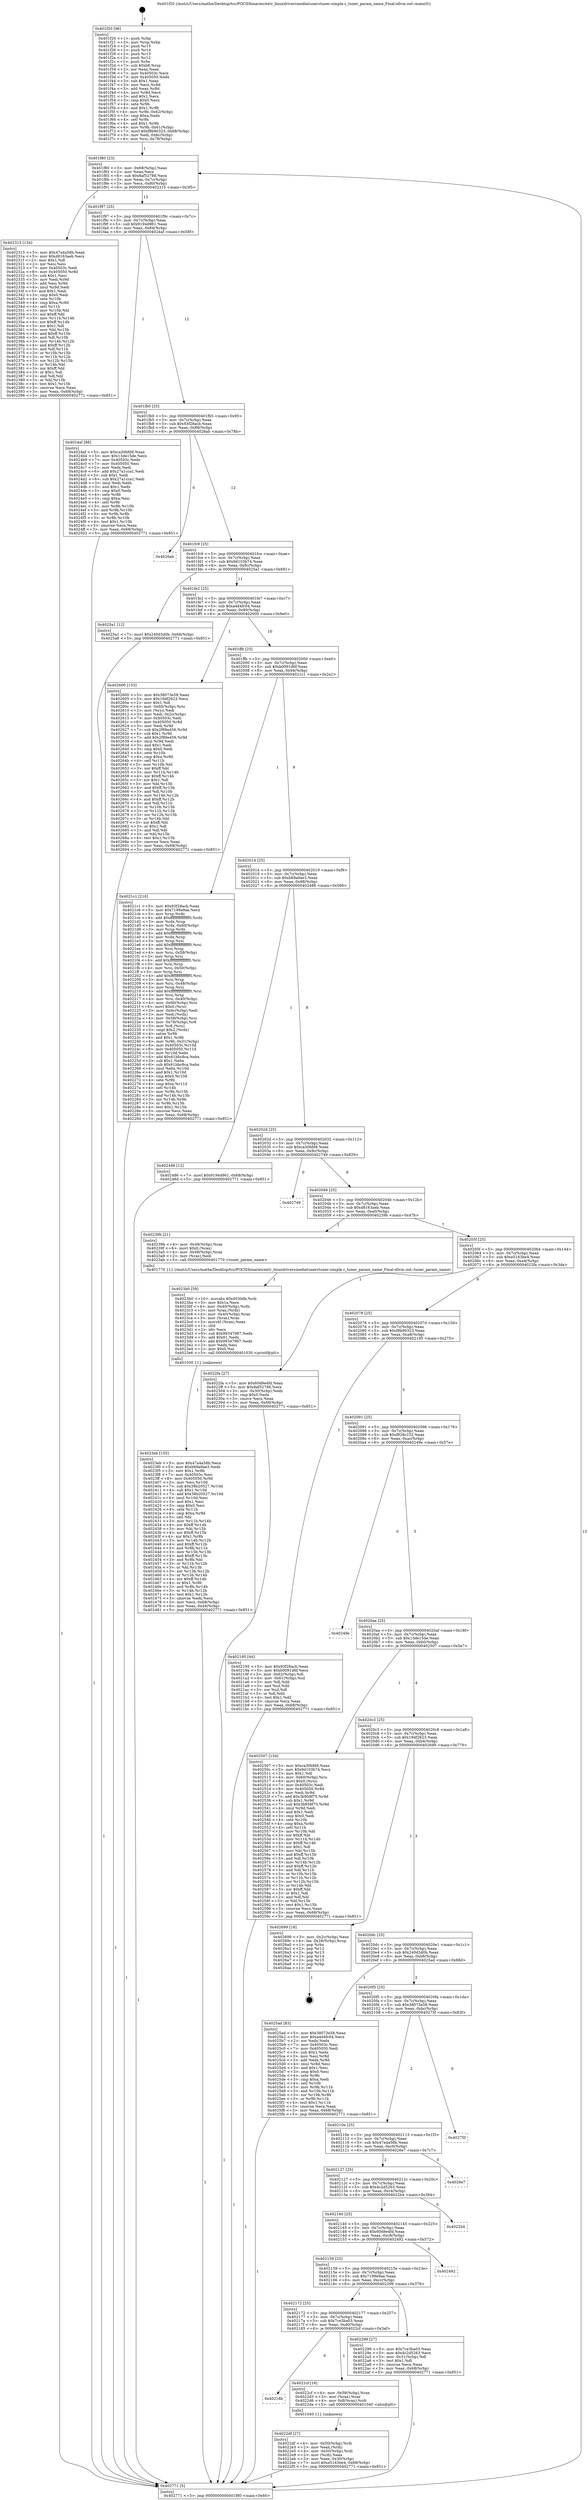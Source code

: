digraph "0x401f20" {
  label = "0x401f20 (/mnt/c/Users/mathe/Desktop/tcc/POCII/binaries/extr_linuxdriversmediatunerstuner-simple.c_tuner_param_name_Final-ollvm.out::main(0))"
  labelloc = "t"
  node[shape=record]

  Entry [label="",width=0.3,height=0.3,shape=circle,fillcolor=black,style=filled]
  "0x401f80" [label="{
     0x401f80 [23]\l
     | [instrs]\l
     &nbsp;&nbsp;0x401f80 \<+3\>: mov -0x68(%rbp),%eax\l
     &nbsp;&nbsp;0x401f83 \<+2\>: mov %eax,%ecx\l
     &nbsp;&nbsp;0x401f85 \<+6\>: sub $0x8af52788,%ecx\l
     &nbsp;&nbsp;0x401f8b \<+3\>: mov %eax,-0x7c(%rbp)\l
     &nbsp;&nbsp;0x401f8e \<+3\>: mov %ecx,-0x80(%rbp)\l
     &nbsp;&nbsp;0x401f91 \<+6\>: je 0000000000402315 \<main+0x3f5\>\l
  }"]
  "0x402315" [label="{
     0x402315 [134]\l
     | [instrs]\l
     &nbsp;&nbsp;0x402315 \<+5\>: mov $0x47a4a58b,%eax\l
     &nbsp;&nbsp;0x40231a \<+5\>: mov $0xd8163aeb,%ecx\l
     &nbsp;&nbsp;0x40231f \<+2\>: mov $0x1,%dl\l
     &nbsp;&nbsp;0x402321 \<+2\>: xor %esi,%esi\l
     &nbsp;&nbsp;0x402323 \<+7\>: mov 0x40503c,%edi\l
     &nbsp;&nbsp;0x40232a \<+8\>: mov 0x405050,%r8d\l
     &nbsp;&nbsp;0x402332 \<+3\>: sub $0x1,%esi\l
     &nbsp;&nbsp;0x402335 \<+3\>: mov %edi,%r9d\l
     &nbsp;&nbsp;0x402338 \<+3\>: add %esi,%r9d\l
     &nbsp;&nbsp;0x40233b \<+4\>: imul %r9d,%edi\l
     &nbsp;&nbsp;0x40233f \<+3\>: and $0x1,%edi\l
     &nbsp;&nbsp;0x402342 \<+3\>: cmp $0x0,%edi\l
     &nbsp;&nbsp;0x402345 \<+4\>: sete %r10b\l
     &nbsp;&nbsp;0x402349 \<+4\>: cmp $0xa,%r8d\l
     &nbsp;&nbsp;0x40234d \<+4\>: setl %r11b\l
     &nbsp;&nbsp;0x402351 \<+3\>: mov %r10b,%bl\l
     &nbsp;&nbsp;0x402354 \<+3\>: xor $0xff,%bl\l
     &nbsp;&nbsp;0x402357 \<+3\>: mov %r11b,%r14b\l
     &nbsp;&nbsp;0x40235a \<+4\>: xor $0xff,%r14b\l
     &nbsp;&nbsp;0x40235e \<+3\>: xor $0x1,%dl\l
     &nbsp;&nbsp;0x402361 \<+3\>: mov %bl,%r15b\l
     &nbsp;&nbsp;0x402364 \<+4\>: and $0xff,%r15b\l
     &nbsp;&nbsp;0x402368 \<+3\>: and %dl,%r10b\l
     &nbsp;&nbsp;0x40236b \<+3\>: mov %r14b,%r12b\l
     &nbsp;&nbsp;0x40236e \<+4\>: and $0xff,%r12b\l
     &nbsp;&nbsp;0x402372 \<+3\>: and %dl,%r11b\l
     &nbsp;&nbsp;0x402375 \<+3\>: or %r10b,%r15b\l
     &nbsp;&nbsp;0x402378 \<+3\>: or %r11b,%r12b\l
     &nbsp;&nbsp;0x40237b \<+3\>: xor %r12b,%r15b\l
     &nbsp;&nbsp;0x40237e \<+3\>: or %r14b,%bl\l
     &nbsp;&nbsp;0x402381 \<+3\>: xor $0xff,%bl\l
     &nbsp;&nbsp;0x402384 \<+3\>: or $0x1,%dl\l
     &nbsp;&nbsp;0x402387 \<+2\>: and %dl,%bl\l
     &nbsp;&nbsp;0x402389 \<+3\>: or %bl,%r15b\l
     &nbsp;&nbsp;0x40238c \<+4\>: test $0x1,%r15b\l
     &nbsp;&nbsp;0x402390 \<+3\>: cmovne %ecx,%eax\l
     &nbsp;&nbsp;0x402393 \<+3\>: mov %eax,-0x68(%rbp)\l
     &nbsp;&nbsp;0x402396 \<+5\>: jmp 0000000000402771 \<main+0x851\>\l
  }"]
  "0x401f97" [label="{
     0x401f97 [25]\l
     | [instrs]\l
     &nbsp;&nbsp;0x401f97 \<+5\>: jmp 0000000000401f9c \<main+0x7c\>\l
     &nbsp;&nbsp;0x401f9c \<+3\>: mov -0x7c(%rbp),%eax\l
     &nbsp;&nbsp;0x401f9f \<+5\>: sub $0x9194d961,%eax\l
     &nbsp;&nbsp;0x401fa4 \<+6\>: mov %eax,-0x84(%rbp)\l
     &nbsp;&nbsp;0x401faa \<+6\>: je 00000000004024af \<main+0x58f\>\l
  }"]
  Exit [label="",width=0.3,height=0.3,shape=circle,fillcolor=black,style=filled,peripheries=2]
  "0x4024af" [label="{
     0x4024af [88]\l
     | [instrs]\l
     &nbsp;&nbsp;0x4024af \<+5\>: mov $0xca30bfd9,%eax\l
     &nbsp;&nbsp;0x4024b4 \<+5\>: mov $0x13de15de,%ecx\l
     &nbsp;&nbsp;0x4024b9 \<+7\>: mov 0x40503c,%edx\l
     &nbsp;&nbsp;0x4024c0 \<+7\>: mov 0x405050,%esi\l
     &nbsp;&nbsp;0x4024c7 \<+2\>: mov %edx,%edi\l
     &nbsp;&nbsp;0x4024c9 \<+6\>: add $0x27a1cca1,%edi\l
     &nbsp;&nbsp;0x4024cf \<+3\>: sub $0x1,%edi\l
     &nbsp;&nbsp;0x4024d2 \<+6\>: sub $0x27a1cca1,%edi\l
     &nbsp;&nbsp;0x4024d8 \<+3\>: imul %edi,%edx\l
     &nbsp;&nbsp;0x4024db \<+3\>: and $0x1,%edx\l
     &nbsp;&nbsp;0x4024de \<+3\>: cmp $0x0,%edx\l
     &nbsp;&nbsp;0x4024e1 \<+4\>: sete %r8b\l
     &nbsp;&nbsp;0x4024e5 \<+3\>: cmp $0xa,%esi\l
     &nbsp;&nbsp;0x4024e8 \<+4\>: setl %r9b\l
     &nbsp;&nbsp;0x4024ec \<+3\>: mov %r8b,%r10b\l
     &nbsp;&nbsp;0x4024ef \<+3\>: and %r9b,%r10b\l
     &nbsp;&nbsp;0x4024f2 \<+3\>: xor %r9b,%r8b\l
     &nbsp;&nbsp;0x4024f5 \<+3\>: or %r8b,%r10b\l
     &nbsp;&nbsp;0x4024f8 \<+4\>: test $0x1,%r10b\l
     &nbsp;&nbsp;0x4024fc \<+3\>: cmovne %ecx,%eax\l
     &nbsp;&nbsp;0x4024ff \<+3\>: mov %eax,-0x68(%rbp)\l
     &nbsp;&nbsp;0x402502 \<+5\>: jmp 0000000000402771 \<main+0x851\>\l
  }"]
  "0x401fb0" [label="{
     0x401fb0 [25]\l
     | [instrs]\l
     &nbsp;&nbsp;0x401fb0 \<+5\>: jmp 0000000000401fb5 \<main+0x95\>\l
     &nbsp;&nbsp;0x401fb5 \<+3\>: mov -0x7c(%rbp),%eax\l
     &nbsp;&nbsp;0x401fb8 \<+5\>: sub $0x93f28acb,%eax\l
     &nbsp;&nbsp;0x401fbd \<+6\>: mov %eax,-0x88(%rbp)\l
     &nbsp;&nbsp;0x401fc3 \<+6\>: je 00000000004026ab \<main+0x78b\>\l
  }"]
  "0x4023eb" [label="{
     0x4023eb [155]\l
     | [instrs]\l
     &nbsp;&nbsp;0x4023eb \<+5\>: mov $0x47a4a58b,%ecx\l
     &nbsp;&nbsp;0x4023f0 \<+5\>: mov $0xb69a9ae3,%edx\l
     &nbsp;&nbsp;0x4023f5 \<+3\>: mov $0x1,%r8b\l
     &nbsp;&nbsp;0x4023f8 \<+7\>: mov 0x40503c,%esi\l
     &nbsp;&nbsp;0x4023ff \<+8\>: mov 0x405050,%r9d\l
     &nbsp;&nbsp;0x402407 \<+3\>: mov %esi,%r10d\l
     &nbsp;&nbsp;0x40240a \<+7\>: sub $0x38b20527,%r10d\l
     &nbsp;&nbsp;0x402411 \<+4\>: sub $0x1,%r10d\l
     &nbsp;&nbsp;0x402415 \<+7\>: add $0x38b20527,%r10d\l
     &nbsp;&nbsp;0x40241c \<+4\>: imul %r10d,%esi\l
     &nbsp;&nbsp;0x402420 \<+3\>: and $0x1,%esi\l
     &nbsp;&nbsp;0x402423 \<+3\>: cmp $0x0,%esi\l
     &nbsp;&nbsp;0x402426 \<+4\>: sete %r11b\l
     &nbsp;&nbsp;0x40242a \<+4\>: cmp $0xa,%r9d\l
     &nbsp;&nbsp;0x40242e \<+3\>: setl %bl\l
     &nbsp;&nbsp;0x402431 \<+3\>: mov %r11b,%r14b\l
     &nbsp;&nbsp;0x402434 \<+4\>: xor $0xff,%r14b\l
     &nbsp;&nbsp;0x402438 \<+3\>: mov %bl,%r15b\l
     &nbsp;&nbsp;0x40243b \<+4\>: xor $0xff,%r15b\l
     &nbsp;&nbsp;0x40243f \<+4\>: xor $0x1,%r8b\l
     &nbsp;&nbsp;0x402443 \<+3\>: mov %r14b,%r12b\l
     &nbsp;&nbsp;0x402446 \<+4\>: and $0xff,%r12b\l
     &nbsp;&nbsp;0x40244a \<+3\>: and %r8b,%r11b\l
     &nbsp;&nbsp;0x40244d \<+3\>: mov %r15b,%r13b\l
     &nbsp;&nbsp;0x402450 \<+4\>: and $0xff,%r13b\l
     &nbsp;&nbsp;0x402454 \<+3\>: and %r8b,%bl\l
     &nbsp;&nbsp;0x402457 \<+3\>: or %r11b,%r12b\l
     &nbsp;&nbsp;0x40245a \<+3\>: or %bl,%r13b\l
     &nbsp;&nbsp;0x40245d \<+3\>: xor %r13b,%r12b\l
     &nbsp;&nbsp;0x402460 \<+3\>: or %r15b,%r14b\l
     &nbsp;&nbsp;0x402463 \<+4\>: xor $0xff,%r14b\l
     &nbsp;&nbsp;0x402467 \<+4\>: or $0x1,%r8b\l
     &nbsp;&nbsp;0x40246b \<+3\>: and %r8b,%r14b\l
     &nbsp;&nbsp;0x40246e \<+3\>: or %r14b,%r12b\l
     &nbsp;&nbsp;0x402471 \<+4\>: test $0x1,%r12b\l
     &nbsp;&nbsp;0x402475 \<+3\>: cmovne %edx,%ecx\l
     &nbsp;&nbsp;0x402478 \<+3\>: mov %ecx,-0x68(%rbp)\l
     &nbsp;&nbsp;0x40247b \<+6\>: mov %eax,-0xd4(%rbp)\l
     &nbsp;&nbsp;0x402481 \<+5\>: jmp 0000000000402771 \<main+0x851\>\l
  }"]
  "0x4026ab" [label="{
     0x4026ab\l
  }", style=dashed]
  "0x401fc9" [label="{
     0x401fc9 [25]\l
     | [instrs]\l
     &nbsp;&nbsp;0x401fc9 \<+5\>: jmp 0000000000401fce \<main+0xae\>\l
     &nbsp;&nbsp;0x401fce \<+3\>: mov -0x7c(%rbp),%eax\l
     &nbsp;&nbsp;0x401fd1 \<+5\>: sub $0x9d103b74,%eax\l
     &nbsp;&nbsp;0x401fd6 \<+6\>: mov %eax,-0x8c(%rbp)\l
     &nbsp;&nbsp;0x401fdc \<+6\>: je 00000000004025a1 \<main+0x681\>\l
  }"]
  "0x4023b0" [label="{
     0x4023b0 [59]\l
     | [instrs]\l
     &nbsp;&nbsp;0x4023b0 \<+10\>: movabs $0x4030db,%rdi\l
     &nbsp;&nbsp;0x4023ba \<+5\>: mov $0x1a,%ecx\l
     &nbsp;&nbsp;0x4023bf \<+4\>: mov -0x40(%rbp),%rdx\l
     &nbsp;&nbsp;0x4023c3 \<+3\>: mov %rax,(%rdx)\l
     &nbsp;&nbsp;0x4023c6 \<+4\>: mov -0x40(%rbp),%rax\l
     &nbsp;&nbsp;0x4023ca \<+3\>: mov (%rax),%rax\l
     &nbsp;&nbsp;0x4023cd \<+3\>: movsbl (%rax),%eax\l
     &nbsp;&nbsp;0x4023d0 \<+1\>: cltd\l
     &nbsp;&nbsp;0x4023d1 \<+2\>: idiv %ecx\l
     &nbsp;&nbsp;0x4023d3 \<+6\>: sub $0x99347987,%edx\l
     &nbsp;&nbsp;0x4023d9 \<+3\>: add $0x61,%edx\l
     &nbsp;&nbsp;0x4023dc \<+6\>: add $0x99347987,%edx\l
     &nbsp;&nbsp;0x4023e2 \<+2\>: mov %edx,%esi\l
     &nbsp;&nbsp;0x4023e4 \<+2\>: mov $0x0,%al\l
     &nbsp;&nbsp;0x4023e6 \<+5\>: call 0000000000401030 \<printf@plt\>\l
     | [calls]\l
     &nbsp;&nbsp;0x401030 \{1\} (unknown)\l
  }"]
  "0x4025a1" [label="{
     0x4025a1 [12]\l
     | [instrs]\l
     &nbsp;&nbsp;0x4025a1 \<+7\>: movl $0x240d3d0b,-0x68(%rbp)\l
     &nbsp;&nbsp;0x4025a8 \<+5\>: jmp 0000000000402771 \<main+0x851\>\l
  }"]
  "0x401fe2" [label="{
     0x401fe2 [25]\l
     | [instrs]\l
     &nbsp;&nbsp;0x401fe2 \<+5\>: jmp 0000000000401fe7 \<main+0xc7\>\l
     &nbsp;&nbsp;0x401fe7 \<+3\>: mov -0x7c(%rbp),%eax\l
     &nbsp;&nbsp;0x401fea \<+5\>: sub $0xa4d4fc04,%eax\l
     &nbsp;&nbsp;0x401fef \<+6\>: mov %eax,-0x90(%rbp)\l
     &nbsp;&nbsp;0x401ff5 \<+6\>: je 0000000000402600 \<main+0x6e0\>\l
  }"]
  "0x4022df" [label="{
     0x4022df [27]\l
     | [instrs]\l
     &nbsp;&nbsp;0x4022df \<+4\>: mov -0x50(%rbp),%rdi\l
     &nbsp;&nbsp;0x4022e3 \<+2\>: mov %eax,(%rdi)\l
     &nbsp;&nbsp;0x4022e5 \<+4\>: mov -0x50(%rbp),%rdi\l
     &nbsp;&nbsp;0x4022e9 \<+2\>: mov (%rdi),%eax\l
     &nbsp;&nbsp;0x4022eb \<+3\>: mov %eax,-0x30(%rbp)\l
     &nbsp;&nbsp;0x4022ee \<+7\>: movl $0xe5163be4,-0x68(%rbp)\l
     &nbsp;&nbsp;0x4022f5 \<+5\>: jmp 0000000000402771 \<main+0x851\>\l
  }"]
  "0x402600" [label="{
     0x402600 [153]\l
     | [instrs]\l
     &nbsp;&nbsp;0x402600 \<+5\>: mov $0x38073e58,%eax\l
     &nbsp;&nbsp;0x402605 \<+5\>: mov $0x19df2623,%ecx\l
     &nbsp;&nbsp;0x40260a \<+2\>: mov $0x1,%dl\l
     &nbsp;&nbsp;0x40260c \<+4\>: mov -0x60(%rbp),%rsi\l
     &nbsp;&nbsp;0x402610 \<+2\>: mov (%rsi),%edi\l
     &nbsp;&nbsp;0x402612 \<+3\>: mov %edi,-0x2c(%rbp)\l
     &nbsp;&nbsp;0x402615 \<+7\>: mov 0x40503c,%edi\l
     &nbsp;&nbsp;0x40261c \<+8\>: mov 0x405050,%r8d\l
     &nbsp;&nbsp;0x402624 \<+3\>: mov %edi,%r9d\l
     &nbsp;&nbsp;0x402627 \<+7\>: sub $0x2f89e456,%r9d\l
     &nbsp;&nbsp;0x40262e \<+4\>: sub $0x1,%r9d\l
     &nbsp;&nbsp;0x402632 \<+7\>: add $0x2f89e456,%r9d\l
     &nbsp;&nbsp;0x402639 \<+4\>: imul %r9d,%edi\l
     &nbsp;&nbsp;0x40263d \<+3\>: and $0x1,%edi\l
     &nbsp;&nbsp;0x402640 \<+3\>: cmp $0x0,%edi\l
     &nbsp;&nbsp;0x402643 \<+4\>: sete %r10b\l
     &nbsp;&nbsp;0x402647 \<+4\>: cmp $0xa,%r8d\l
     &nbsp;&nbsp;0x40264b \<+4\>: setl %r11b\l
     &nbsp;&nbsp;0x40264f \<+3\>: mov %r10b,%bl\l
     &nbsp;&nbsp;0x402652 \<+3\>: xor $0xff,%bl\l
     &nbsp;&nbsp;0x402655 \<+3\>: mov %r11b,%r14b\l
     &nbsp;&nbsp;0x402658 \<+4\>: xor $0xff,%r14b\l
     &nbsp;&nbsp;0x40265c \<+3\>: xor $0x1,%dl\l
     &nbsp;&nbsp;0x40265f \<+3\>: mov %bl,%r15b\l
     &nbsp;&nbsp;0x402662 \<+4\>: and $0xff,%r15b\l
     &nbsp;&nbsp;0x402666 \<+3\>: and %dl,%r10b\l
     &nbsp;&nbsp;0x402669 \<+3\>: mov %r14b,%r12b\l
     &nbsp;&nbsp;0x40266c \<+4\>: and $0xff,%r12b\l
     &nbsp;&nbsp;0x402670 \<+3\>: and %dl,%r11b\l
     &nbsp;&nbsp;0x402673 \<+3\>: or %r10b,%r15b\l
     &nbsp;&nbsp;0x402676 \<+3\>: or %r11b,%r12b\l
     &nbsp;&nbsp;0x402679 \<+3\>: xor %r12b,%r15b\l
     &nbsp;&nbsp;0x40267c \<+3\>: or %r14b,%bl\l
     &nbsp;&nbsp;0x40267f \<+3\>: xor $0xff,%bl\l
     &nbsp;&nbsp;0x402682 \<+3\>: or $0x1,%dl\l
     &nbsp;&nbsp;0x402685 \<+2\>: and %dl,%bl\l
     &nbsp;&nbsp;0x402687 \<+3\>: or %bl,%r15b\l
     &nbsp;&nbsp;0x40268a \<+4\>: test $0x1,%r15b\l
     &nbsp;&nbsp;0x40268e \<+3\>: cmovne %ecx,%eax\l
     &nbsp;&nbsp;0x402691 \<+3\>: mov %eax,-0x68(%rbp)\l
     &nbsp;&nbsp;0x402694 \<+5\>: jmp 0000000000402771 \<main+0x851\>\l
  }"]
  "0x401ffb" [label="{
     0x401ffb [25]\l
     | [instrs]\l
     &nbsp;&nbsp;0x401ffb \<+5\>: jmp 0000000000402000 \<main+0xe0\>\l
     &nbsp;&nbsp;0x402000 \<+3\>: mov -0x7c(%rbp),%eax\l
     &nbsp;&nbsp;0x402003 \<+5\>: sub $0xb0091d6f,%eax\l
     &nbsp;&nbsp;0x402008 \<+6\>: mov %eax,-0x94(%rbp)\l
     &nbsp;&nbsp;0x40200e \<+6\>: je 00000000004021c1 \<main+0x2a1\>\l
  }"]
  "0x40218b" [label="{
     0x40218b\l
  }", style=dashed]
  "0x4021c1" [label="{
     0x4021c1 [216]\l
     | [instrs]\l
     &nbsp;&nbsp;0x4021c1 \<+5\>: mov $0x93f28acb,%eax\l
     &nbsp;&nbsp;0x4021c6 \<+5\>: mov $0x7199e9ae,%ecx\l
     &nbsp;&nbsp;0x4021cb \<+3\>: mov %rsp,%rdx\l
     &nbsp;&nbsp;0x4021ce \<+4\>: add $0xfffffffffffffff0,%rdx\l
     &nbsp;&nbsp;0x4021d2 \<+3\>: mov %rdx,%rsp\l
     &nbsp;&nbsp;0x4021d5 \<+4\>: mov %rdx,-0x60(%rbp)\l
     &nbsp;&nbsp;0x4021d9 \<+3\>: mov %rsp,%rdx\l
     &nbsp;&nbsp;0x4021dc \<+4\>: add $0xfffffffffffffff0,%rdx\l
     &nbsp;&nbsp;0x4021e0 \<+3\>: mov %rdx,%rsp\l
     &nbsp;&nbsp;0x4021e3 \<+3\>: mov %rsp,%rsi\l
     &nbsp;&nbsp;0x4021e6 \<+4\>: add $0xfffffffffffffff0,%rsi\l
     &nbsp;&nbsp;0x4021ea \<+3\>: mov %rsi,%rsp\l
     &nbsp;&nbsp;0x4021ed \<+4\>: mov %rsi,-0x58(%rbp)\l
     &nbsp;&nbsp;0x4021f1 \<+3\>: mov %rsp,%rsi\l
     &nbsp;&nbsp;0x4021f4 \<+4\>: add $0xfffffffffffffff0,%rsi\l
     &nbsp;&nbsp;0x4021f8 \<+3\>: mov %rsi,%rsp\l
     &nbsp;&nbsp;0x4021fb \<+4\>: mov %rsi,-0x50(%rbp)\l
     &nbsp;&nbsp;0x4021ff \<+3\>: mov %rsp,%rsi\l
     &nbsp;&nbsp;0x402202 \<+4\>: add $0xfffffffffffffff0,%rsi\l
     &nbsp;&nbsp;0x402206 \<+3\>: mov %rsi,%rsp\l
     &nbsp;&nbsp;0x402209 \<+4\>: mov %rsi,-0x48(%rbp)\l
     &nbsp;&nbsp;0x40220d \<+3\>: mov %rsp,%rsi\l
     &nbsp;&nbsp;0x402210 \<+4\>: add $0xfffffffffffffff0,%rsi\l
     &nbsp;&nbsp;0x402214 \<+3\>: mov %rsi,%rsp\l
     &nbsp;&nbsp;0x402217 \<+4\>: mov %rsi,-0x40(%rbp)\l
     &nbsp;&nbsp;0x40221b \<+4\>: mov -0x60(%rbp),%rsi\l
     &nbsp;&nbsp;0x40221f \<+6\>: movl $0x0,(%rsi)\l
     &nbsp;&nbsp;0x402225 \<+3\>: mov -0x6c(%rbp),%edi\l
     &nbsp;&nbsp;0x402228 \<+2\>: mov %edi,(%rdx)\l
     &nbsp;&nbsp;0x40222a \<+4\>: mov -0x58(%rbp),%rsi\l
     &nbsp;&nbsp;0x40222e \<+4\>: mov -0x78(%rbp),%r8\l
     &nbsp;&nbsp;0x402232 \<+3\>: mov %r8,(%rsi)\l
     &nbsp;&nbsp;0x402235 \<+3\>: cmpl $0x2,(%rdx)\l
     &nbsp;&nbsp;0x402238 \<+4\>: setne %r9b\l
     &nbsp;&nbsp;0x40223c \<+4\>: and $0x1,%r9b\l
     &nbsp;&nbsp;0x402240 \<+4\>: mov %r9b,-0x31(%rbp)\l
     &nbsp;&nbsp;0x402244 \<+8\>: mov 0x40503c,%r10d\l
     &nbsp;&nbsp;0x40224c \<+8\>: mov 0x405050,%r11d\l
     &nbsp;&nbsp;0x402254 \<+3\>: mov %r10d,%ebx\l
     &nbsp;&nbsp;0x402257 \<+6\>: add $0x61bbc8ca,%ebx\l
     &nbsp;&nbsp;0x40225d \<+3\>: sub $0x1,%ebx\l
     &nbsp;&nbsp;0x402260 \<+6\>: sub $0x61bbc8ca,%ebx\l
     &nbsp;&nbsp;0x402266 \<+4\>: imul %ebx,%r10d\l
     &nbsp;&nbsp;0x40226a \<+4\>: and $0x1,%r10d\l
     &nbsp;&nbsp;0x40226e \<+4\>: cmp $0x0,%r10d\l
     &nbsp;&nbsp;0x402272 \<+4\>: sete %r9b\l
     &nbsp;&nbsp;0x402276 \<+4\>: cmp $0xa,%r11d\l
     &nbsp;&nbsp;0x40227a \<+4\>: setl %r14b\l
     &nbsp;&nbsp;0x40227e \<+3\>: mov %r9b,%r15b\l
     &nbsp;&nbsp;0x402281 \<+3\>: and %r14b,%r15b\l
     &nbsp;&nbsp;0x402284 \<+3\>: xor %r14b,%r9b\l
     &nbsp;&nbsp;0x402287 \<+3\>: or %r9b,%r15b\l
     &nbsp;&nbsp;0x40228a \<+4\>: test $0x1,%r15b\l
     &nbsp;&nbsp;0x40228e \<+3\>: cmovne %ecx,%eax\l
     &nbsp;&nbsp;0x402291 \<+3\>: mov %eax,-0x68(%rbp)\l
     &nbsp;&nbsp;0x402294 \<+5\>: jmp 0000000000402771 \<main+0x851\>\l
  }"]
  "0x402014" [label="{
     0x402014 [25]\l
     | [instrs]\l
     &nbsp;&nbsp;0x402014 \<+5\>: jmp 0000000000402019 \<main+0xf9\>\l
     &nbsp;&nbsp;0x402019 \<+3\>: mov -0x7c(%rbp),%eax\l
     &nbsp;&nbsp;0x40201c \<+5\>: sub $0xb69a9ae3,%eax\l
     &nbsp;&nbsp;0x402021 \<+6\>: mov %eax,-0x98(%rbp)\l
     &nbsp;&nbsp;0x402027 \<+6\>: je 0000000000402486 \<main+0x566\>\l
  }"]
  "0x4022cf" [label="{
     0x4022cf [16]\l
     | [instrs]\l
     &nbsp;&nbsp;0x4022cf \<+4\>: mov -0x58(%rbp),%rax\l
     &nbsp;&nbsp;0x4022d3 \<+3\>: mov (%rax),%rax\l
     &nbsp;&nbsp;0x4022d6 \<+4\>: mov 0x8(%rax),%rdi\l
     &nbsp;&nbsp;0x4022da \<+5\>: call 0000000000401040 \<atoi@plt\>\l
     | [calls]\l
     &nbsp;&nbsp;0x401040 \{1\} (unknown)\l
  }"]
  "0x402486" [label="{
     0x402486 [12]\l
     | [instrs]\l
     &nbsp;&nbsp;0x402486 \<+7\>: movl $0x9194d961,-0x68(%rbp)\l
     &nbsp;&nbsp;0x40248d \<+5\>: jmp 0000000000402771 \<main+0x851\>\l
  }"]
  "0x40202d" [label="{
     0x40202d [25]\l
     | [instrs]\l
     &nbsp;&nbsp;0x40202d \<+5\>: jmp 0000000000402032 \<main+0x112\>\l
     &nbsp;&nbsp;0x402032 \<+3\>: mov -0x7c(%rbp),%eax\l
     &nbsp;&nbsp;0x402035 \<+5\>: sub $0xca30bfd9,%eax\l
     &nbsp;&nbsp;0x40203a \<+6\>: mov %eax,-0x9c(%rbp)\l
     &nbsp;&nbsp;0x402040 \<+6\>: je 0000000000402749 \<main+0x829\>\l
  }"]
  "0x402172" [label="{
     0x402172 [25]\l
     | [instrs]\l
     &nbsp;&nbsp;0x402172 \<+5\>: jmp 0000000000402177 \<main+0x257\>\l
     &nbsp;&nbsp;0x402177 \<+3\>: mov -0x7c(%rbp),%eax\l
     &nbsp;&nbsp;0x40217a \<+5\>: sub $0x7ce3ba03,%eax\l
     &nbsp;&nbsp;0x40217f \<+6\>: mov %eax,-0xd0(%rbp)\l
     &nbsp;&nbsp;0x402185 \<+6\>: je 00000000004022cf \<main+0x3af\>\l
  }"]
  "0x402749" [label="{
     0x402749\l
  }", style=dashed]
  "0x402046" [label="{
     0x402046 [25]\l
     | [instrs]\l
     &nbsp;&nbsp;0x402046 \<+5\>: jmp 000000000040204b \<main+0x12b\>\l
     &nbsp;&nbsp;0x40204b \<+3\>: mov -0x7c(%rbp),%eax\l
     &nbsp;&nbsp;0x40204e \<+5\>: sub $0xd8163aeb,%eax\l
     &nbsp;&nbsp;0x402053 \<+6\>: mov %eax,-0xa0(%rbp)\l
     &nbsp;&nbsp;0x402059 \<+6\>: je 000000000040239b \<main+0x47b\>\l
  }"]
  "0x402299" [label="{
     0x402299 [27]\l
     | [instrs]\l
     &nbsp;&nbsp;0x402299 \<+5\>: mov $0x7ce3ba03,%eax\l
     &nbsp;&nbsp;0x40229e \<+5\>: mov $0x4c2d5263,%ecx\l
     &nbsp;&nbsp;0x4022a3 \<+3\>: mov -0x31(%rbp),%dl\l
     &nbsp;&nbsp;0x4022a6 \<+3\>: test $0x1,%dl\l
     &nbsp;&nbsp;0x4022a9 \<+3\>: cmovne %ecx,%eax\l
     &nbsp;&nbsp;0x4022ac \<+3\>: mov %eax,-0x68(%rbp)\l
     &nbsp;&nbsp;0x4022af \<+5\>: jmp 0000000000402771 \<main+0x851\>\l
  }"]
  "0x40239b" [label="{
     0x40239b [21]\l
     | [instrs]\l
     &nbsp;&nbsp;0x40239b \<+4\>: mov -0x48(%rbp),%rax\l
     &nbsp;&nbsp;0x40239f \<+6\>: movl $0x0,(%rax)\l
     &nbsp;&nbsp;0x4023a5 \<+4\>: mov -0x48(%rbp),%rax\l
     &nbsp;&nbsp;0x4023a9 \<+2\>: mov (%rax),%edi\l
     &nbsp;&nbsp;0x4023ab \<+5\>: call 0000000000401770 \<tuner_param_name\>\l
     | [calls]\l
     &nbsp;&nbsp;0x401770 \{1\} (/mnt/c/Users/mathe/Desktop/tcc/POCII/binaries/extr_linuxdriversmediatunerstuner-simple.c_tuner_param_name_Final-ollvm.out::tuner_param_name)\l
  }"]
  "0x40205f" [label="{
     0x40205f [25]\l
     | [instrs]\l
     &nbsp;&nbsp;0x40205f \<+5\>: jmp 0000000000402064 \<main+0x144\>\l
     &nbsp;&nbsp;0x402064 \<+3\>: mov -0x7c(%rbp),%eax\l
     &nbsp;&nbsp;0x402067 \<+5\>: sub $0xe5163be4,%eax\l
     &nbsp;&nbsp;0x40206c \<+6\>: mov %eax,-0xa4(%rbp)\l
     &nbsp;&nbsp;0x402072 \<+6\>: je 00000000004022fa \<main+0x3da\>\l
  }"]
  "0x402159" [label="{
     0x402159 [25]\l
     | [instrs]\l
     &nbsp;&nbsp;0x402159 \<+5\>: jmp 000000000040215e \<main+0x23e\>\l
     &nbsp;&nbsp;0x40215e \<+3\>: mov -0x7c(%rbp),%eax\l
     &nbsp;&nbsp;0x402161 \<+5\>: sub $0x7199e9ae,%eax\l
     &nbsp;&nbsp;0x402166 \<+6\>: mov %eax,-0xcc(%rbp)\l
     &nbsp;&nbsp;0x40216c \<+6\>: je 0000000000402299 \<main+0x379\>\l
  }"]
  "0x4022fa" [label="{
     0x4022fa [27]\l
     | [instrs]\l
     &nbsp;&nbsp;0x4022fa \<+5\>: mov $0x60d9e4fd,%eax\l
     &nbsp;&nbsp;0x4022ff \<+5\>: mov $0x8af52788,%ecx\l
     &nbsp;&nbsp;0x402304 \<+3\>: mov -0x30(%rbp),%edx\l
     &nbsp;&nbsp;0x402307 \<+3\>: cmp $0x0,%edx\l
     &nbsp;&nbsp;0x40230a \<+3\>: cmove %ecx,%eax\l
     &nbsp;&nbsp;0x40230d \<+3\>: mov %eax,-0x68(%rbp)\l
     &nbsp;&nbsp;0x402310 \<+5\>: jmp 0000000000402771 \<main+0x851\>\l
  }"]
  "0x402078" [label="{
     0x402078 [25]\l
     | [instrs]\l
     &nbsp;&nbsp;0x402078 \<+5\>: jmp 000000000040207d \<main+0x15d\>\l
     &nbsp;&nbsp;0x40207d \<+3\>: mov -0x7c(%rbp),%eax\l
     &nbsp;&nbsp;0x402080 \<+5\>: sub $0xf8b90323,%eax\l
     &nbsp;&nbsp;0x402085 \<+6\>: mov %eax,-0xa8(%rbp)\l
     &nbsp;&nbsp;0x40208b \<+6\>: je 0000000000402195 \<main+0x275\>\l
  }"]
  "0x402492" [label="{
     0x402492\l
  }", style=dashed]
  "0x402195" [label="{
     0x402195 [44]\l
     | [instrs]\l
     &nbsp;&nbsp;0x402195 \<+5\>: mov $0x93f28acb,%eax\l
     &nbsp;&nbsp;0x40219a \<+5\>: mov $0xb0091d6f,%ecx\l
     &nbsp;&nbsp;0x40219f \<+3\>: mov -0x62(%rbp),%dl\l
     &nbsp;&nbsp;0x4021a2 \<+4\>: mov -0x61(%rbp),%sil\l
     &nbsp;&nbsp;0x4021a6 \<+3\>: mov %dl,%dil\l
     &nbsp;&nbsp;0x4021a9 \<+3\>: and %sil,%dil\l
     &nbsp;&nbsp;0x4021ac \<+3\>: xor %sil,%dl\l
     &nbsp;&nbsp;0x4021af \<+3\>: or %dl,%dil\l
     &nbsp;&nbsp;0x4021b2 \<+4\>: test $0x1,%dil\l
     &nbsp;&nbsp;0x4021b6 \<+3\>: cmovne %ecx,%eax\l
     &nbsp;&nbsp;0x4021b9 \<+3\>: mov %eax,-0x68(%rbp)\l
     &nbsp;&nbsp;0x4021bc \<+5\>: jmp 0000000000402771 \<main+0x851\>\l
  }"]
  "0x402091" [label="{
     0x402091 [25]\l
     | [instrs]\l
     &nbsp;&nbsp;0x402091 \<+5\>: jmp 0000000000402096 \<main+0x176\>\l
     &nbsp;&nbsp;0x402096 \<+3\>: mov -0x7c(%rbp),%eax\l
     &nbsp;&nbsp;0x402099 \<+5\>: sub $0xf928c232,%eax\l
     &nbsp;&nbsp;0x40209e \<+6\>: mov %eax,-0xac(%rbp)\l
     &nbsp;&nbsp;0x4020a4 \<+6\>: je 000000000040249e \<main+0x57e\>\l
  }"]
  "0x402771" [label="{
     0x402771 [5]\l
     | [instrs]\l
     &nbsp;&nbsp;0x402771 \<+5\>: jmp 0000000000401f80 \<main+0x60\>\l
  }"]
  "0x401f20" [label="{
     0x401f20 [96]\l
     | [instrs]\l
     &nbsp;&nbsp;0x401f20 \<+1\>: push %rbp\l
     &nbsp;&nbsp;0x401f21 \<+3\>: mov %rsp,%rbp\l
     &nbsp;&nbsp;0x401f24 \<+2\>: push %r15\l
     &nbsp;&nbsp;0x401f26 \<+2\>: push %r14\l
     &nbsp;&nbsp;0x401f28 \<+2\>: push %r13\l
     &nbsp;&nbsp;0x401f2a \<+2\>: push %r12\l
     &nbsp;&nbsp;0x401f2c \<+1\>: push %rbx\l
     &nbsp;&nbsp;0x401f2d \<+7\>: sub $0xb8,%rsp\l
     &nbsp;&nbsp;0x401f34 \<+2\>: xor %eax,%eax\l
     &nbsp;&nbsp;0x401f36 \<+7\>: mov 0x40503c,%ecx\l
     &nbsp;&nbsp;0x401f3d \<+7\>: mov 0x405050,%edx\l
     &nbsp;&nbsp;0x401f44 \<+3\>: sub $0x1,%eax\l
     &nbsp;&nbsp;0x401f47 \<+3\>: mov %ecx,%r8d\l
     &nbsp;&nbsp;0x401f4a \<+3\>: add %eax,%r8d\l
     &nbsp;&nbsp;0x401f4d \<+4\>: imul %r8d,%ecx\l
     &nbsp;&nbsp;0x401f51 \<+3\>: and $0x1,%ecx\l
     &nbsp;&nbsp;0x401f54 \<+3\>: cmp $0x0,%ecx\l
     &nbsp;&nbsp;0x401f57 \<+4\>: sete %r9b\l
     &nbsp;&nbsp;0x401f5b \<+4\>: and $0x1,%r9b\l
     &nbsp;&nbsp;0x401f5f \<+4\>: mov %r9b,-0x62(%rbp)\l
     &nbsp;&nbsp;0x401f63 \<+3\>: cmp $0xa,%edx\l
     &nbsp;&nbsp;0x401f66 \<+4\>: setl %r9b\l
     &nbsp;&nbsp;0x401f6a \<+4\>: and $0x1,%r9b\l
     &nbsp;&nbsp;0x401f6e \<+4\>: mov %r9b,-0x61(%rbp)\l
     &nbsp;&nbsp;0x401f72 \<+7\>: movl $0xf8b90323,-0x68(%rbp)\l
     &nbsp;&nbsp;0x401f79 \<+3\>: mov %edi,-0x6c(%rbp)\l
     &nbsp;&nbsp;0x401f7c \<+4\>: mov %rsi,-0x78(%rbp)\l
  }"]
  "0x402140" [label="{
     0x402140 [25]\l
     | [instrs]\l
     &nbsp;&nbsp;0x402140 \<+5\>: jmp 0000000000402145 \<main+0x225\>\l
     &nbsp;&nbsp;0x402145 \<+3\>: mov -0x7c(%rbp),%eax\l
     &nbsp;&nbsp;0x402148 \<+5\>: sub $0x60d9e4fd,%eax\l
     &nbsp;&nbsp;0x40214d \<+6\>: mov %eax,-0xc8(%rbp)\l
     &nbsp;&nbsp;0x402153 \<+6\>: je 0000000000402492 \<main+0x572\>\l
  }"]
  "0x40249e" [label="{
     0x40249e\l
  }", style=dashed]
  "0x4020aa" [label="{
     0x4020aa [25]\l
     | [instrs]\l
     &nbsp;&nbsp;0x4020aa \<+5\>: jmp 00000000004020af \<main+0x18f\>\l
     &nbsp;&nbsp;0x4020af \<+3\>: mov -0x7c(%rbp),%eax\l
     &nbsp;&nbsp;0x4020b2 \<+5\>: sub $0x13de15de,%eax\l
     &nbsp;&nbsp;0x4020b7 \<+6\>: mov %eax,-0xb0(%rbp)\l
     &nbsp;&nbsp;0x4020bd \<+6\>: je 0000000000402507 \<main+0x5e7\>\l
  }"]
  "0x4022b4" [label="{
     0x4022b4\l
  }", style=dashed]
  "0x402507" [label="{
     0x402507 [154]\l
     | [instrs]\l
     &nbsp;&nbsp;0x402507 \<+5\>: mov $0xca30bfd9,%eax\l
     &nbsp;&nbsp;0x40250c \<+5\>: mov $0x9d103b74,%ecx\l
     &nbsp;&nbsp;0x402511 \<+2\>: mov $0x1,%dl\l
     &nbsp;&nbsp;0x402513 \<+4\>: mov -0x60(%rbp),%rsi\l
     &nbsp;&nbsp;0x402517 \<+6\>: movl $0x0,(%rsi)\l
     &nbsp;&nbsp;0x40251d \<+7\>: mov 0x40503c,%edi\l
     &nbsp;&nbsp;0x402524 \<+8\>: mov 0x405050,%r8d\l
     &nbsp;&nbsp;0x40252c \<+3\>: mov %edi,%r9d\l
     &nbsp;&nbsp;0x40252f \<+7\>: add $0x3b958f75,%r9d\l
     &nbsp;&nbsp;0x402536 \<+4\>: sub $0x1,%r9d\l
     &nbsp;&nbsp;0x40253a \<+7\>: sub $0x3b958f75,%r9d\l
     &nbsp;&nbsp;0x402541 \<+4\>: imul %r9d,%edi\l
     &nbsp;&nbsp;0x402545 \<+3\>: and $0x1,%edi\l
     &nbsp;&nbsp;0x402548 \<+3\>: cmp $0x0,%edi\l
     &nbsp;&nbsp;0x40254b \<+4\>: sete %r10b\l
     &nbsp;&nbsp;0x40254f \<+4\>: cmp $0xa,%r8d\l
     &nbsp;&nbsp;0x402553 \<+4\>: setl %r11b\l
     &nbsp;&nbsp;0x402557 \<+3\>: mov %r10b,%bl\l
     &nbsp;&nbsp;0x40255a \<+3\>: xor $0xff,%bl\l
     &nbsp;&nbsp;0x40255d \<+3\>: mov %r11b,%r14b\l
     &nbsp;&nbsp;0x402560 \<+4\>: xor $0xff,%r14b\l
     &nbsp;&nbsp;0x402564 \<+3\>: xor $0x1,%dl\l
     &nbsp;&nbsp;0x402567 \<+3\>: mov %bl,%r15b\l
     &nbsp;&nbsp;0x40256a \<+4\>: and $0xff,%r15b\l
     &nbsp;&nbsp;0x40256e \<+3\>: and %dl,%r10b\l
     &nbsp;&nbsp;0x402571 \<+3\>: mov %r14b,%r12b\l
     &nbsp;&nbsp;0x402574 \<+4\>: and $0xff,%r12b\l
     &nbsp;&nbsp;0x402578 \<+3\>: and %dl,%r11b\l
     &nbsp;&nbsp;0x40257b \<+3\>: or %r10b,%r15b\l
     &nbsp;&nbsp;0x40257e \<+3\>: or %r11b,%r12b\l
     &nbsp;&nbsp;0x402581 \<+3\>: xor %r12b,%r15b\l
     &nbsp;&nbsp;0x402584 \<+3\>: or %r14b,%bl\l
     &nbsp;&nbsp;0x402587 \<+3\>: xor $0xff,%bl\l
     &nbsp;&nbsp;0x40258a \<+3\>: or $0x1,%dl\l
     &nbsp;&nbsp;0x40258d \<+2\>: and %dl,%bl\l
     &nbsp;&nbsp;0x40258f \<+3\>: or %bl,%r15b\l
     &nbsp;&nbsp;0x402592 \<+4\>: test $0x1,%r15b\l
     &nbsp;&nbsp;0x402596 \<+3\>: cmovne %ecx,%eax\l
     &nbsp;&nbsp;0x402599 \<+3\>: mov %eax,-0x68(%rbp)\l
     &nbsp;&nbsp;0x40259c \<+5\>: jmp 0000000000402771 \<main+0x851\>\l
  }"]
  "0x4020c3" [label="{
     0x4020c3 [25]\l
     | [instrs]\l
     &nbsp;&nbsp;0x4020c3 \<+5\>: jmp 00000000004020c8 \<main+0x1a8\>\l
     &nbsp;&nbsp;0x4020c8 \<+3\>: mov -0x7c(%rbp),%eax\l
     &nbsp;&nbsp;0x4020cb \<+5\>: sub $0x19df2623,%eax\l
     &nbsp;&nbsp;0x4020d0 \<+6\>: mov %eax,-0xb4(%rbp)\l
     &nbsp;&nbsp;0x4020d6 \<+6\>: je 0000000000402699 \<main+0x779\>\l
  }"]
  "0x402127" [label="{
     0x402127 [25]\l
     | [instrs]\l
     &nbsp;&nbsp;0x402127 \<+5\>: jmp 000000000040212c \<main+0x20c\>\l
     &nbsp;&nbsp;0x40212c \<+3\>: mov -0x7c(%rbp),%eax\l
     &nbsp;&nbsp;0x40212f \<+5\>: sub $0x4c2d5263,%eax\l
     &nbsp;&nbsp;0x402134 \<+6\>: mov %eax,-0xc4(%rbp)\l
     &nbsp;&nbsp;0x40213a \<+6\>: je 00000000004022b4 \<main+0x394\>\l
  }"]
  "0x402699" [label="{
     0x402699 [18]\l
     | [instrs]\l
     &nbsp;&nbsp;0x402699 \<+3\>: mov -0x2c(%rbp),%eax\l
     &nbsp;&nbsp;0x40269c \<+4\>: lea -0x28(%rbp),%rsp\l
     &nbsp;&nbsp;0x4026a0 \<+1\>: pop %rbx\l
     &nbsp;&nbsp;0x4026a1 \<+2\>: pop %r12\l
     &nbsp;&nbsp;0x4026a3 \<+2\>: pop %r13\l
     &nbsp;&nbsp;0x4026a5 \<+2\>: pop %r14\l
     &nbsp;&nbsp;0x4026a7 \<+2\>: pop %r15\l
     &nbsp;&nbsp;0x4026a9 \<+1\>: pop %rbp\l
     &nbsp;&nbsp;0x4026aa \<+1\>: ret\l
  }"]
  "0x4020dc" [label="{
     0x4020dc [25]\l
     | [instrs]\l
     &nbsp;&nbsp;0x4020dc \<+5\>: jmp 00000000004020e1 \<main+0x1c1\>\l
     &nbsp;&nbsp;0x4020e1 \<+3\>: mov -0x7c(%rbp),%eax\l
     &nbsp;&nbsp;0x4020e4 \<+5\>: sub $0x240d3d0b,%eax\l
     &nbsp;&nbsp;0x4020e9 \<+6\>: mov %eax,-0xb8(%rbp)\l
     &nbsp;&nbsp;0x4020ef \<+6\>: je 00000000004025ad \<main+0x68d\>\l
  }"]
  "0x4026e7" [label="{
     0x4026e7\l
  }", style=dashed]
  "0x4025ad" [label="{
     0x4025ad [83]\l
     | [instrs]\l
     &nbsp;&nbsp;0x4025ad \<+5\>: mov $0x38073e58,%eax\l
     &nbsp;&nbsp;0x4025b2 \<+5\>: mov $0xa4d4fc04,%ecx\l
     &nbsp;&nbsp;0x4025b7 \<+2\>: xor %edx,%edx\l
     &nbsp;&nbsp;0x4025b9 \<+7\>: mov 0x40503c,%esi\l
     &nbsp;&nbsp;0x4025c0 \<+7\>: mov 0x405050,%edi\l
     &nbsp;&nbsp;0x4025c7 \<+3\>: sub $0x1,%edx\l
     &nbsp;&nbsp;0x4025ca \<+3\>: mov %esi,%r8d\l
     &nbsp;&nbsp;0x4025cd \<+3\>: add %edx,%r8d\l
     &nbsp;&nbsp;0x4025d0 \<+4\>: imul %r8d,%esi\l
     &nbsp;&nbsp;0x4025d4 \<+3\>: and $0x1,%esi\l
     &nbsp;&nbsp;0x4025d7 \<+3\>: cmp $0x0,%esi\l
     &nbsp;&nbsp;0x4025da \<+4\>: sete %r9b\l
     &nbsp;&nbsp;0x4025de \<+3\>: cmp $0xa,%edi\l
     &nbsp;&nbsp;0x4025e1 \<+4\>: setl %r10b\l
     &nbsp;&nbsp;0x4025e5 \<+3\>: mov %r9b,%r11b\l
     &nbsp;&nbsp;0x4025e8 \<+3\>: and %r10b,%r11b\l
     &nbsp;&nbsp;0x4025eb \<+3\>: xor %r10b,%r9b\l
     &nbsp;&nbsp;0x4025ee \<+3\>: or %r9b,%r11b\l
     &nbsp;&nbsp;0x4025f1 \<+4\>: test $0x1,%r11b\l
     &nbsp;&nbsp;0x4025f5 \<+3\>: cmovne %ecx,%eax\l
     &nbsp;&nbsp;0x4025f8 \<+3\>: mov %eax,-0x68(%rbp)\l
     &nbsp;&nbsp;0x4025fb \<+5\>: jmp 0000000000402771 \<main+0x851\>\l
  }"]
  "0x4020f5" [label="{
     0x4020f5 [25]\l
     | [instrs]\l
     &nbsp;&nbsp;0x4020f5 \<+5\>: jmp 00000000004020fa \<main+0x1da\>\l
     &nbsp;&nbsp;0x4020fa \<+3\>: mov -0x7c(%rbp),%eax\l
     &nbsp;&nbsp;0x4020fd \<+5\>: sub $0x38073e58,%eax\l
     &nbsp;&nbsp;0x402102 \<+6\>: mov %eax,-0xbc(%rbp)\l
     &nbsp;&nbsp;0x402108 \<+6\>: je 000000000040275f \<main+0x83f\>\l
  }"]
  "0x40210e" [label="{
     0x40210e [25]\l
     | [instrs]\l
     &nbsp;&nbsp;0x40210e \<+5\>: jmp 0000000000402113 \<main+0x1f3\>\l
     &nbsp;&nbsp;0x402113 \<+3\>: mov -0x7c(%rbp),%eax\l
     &nbsp;&nbsp;0x402116 \<+5\>: sub $0x47a4a58b,%eax\l
     &nbsp;&nbsp;0x40211b \<+6\>: mov %eax,-0xc0(%rbp)\l
     &nbsp;&nbsp;0x402121 \<+6\>: je 00000000004026e7 \<main+0x7c7\>\l
  }"]
  "0x40275f" [label="{
     0x40275f\l
  }", style=dashed]
  Entry -> "0x401f20" [label=" 1"]
  "0x401f80" -> "0x402315" [label=" 1"]
  "0x401f80" -> "0x401f97" [label=" 13"]
  "0x402699" -> Exit [label=" 1"]
  "0x401f97" -> "0x4024af" [label=" 1"]
  "0x401f97" -> "0x401fb0" [label=" 12"]
  "0x402600" -> "0x402771" [label=" 1"]
  "0x401fb0" -> "0x4026ab" [label=" 0"]
  "0x401fb0" -> "0x401fc9" [label=" 12"]
  "0x4025ad" -> "0x402771" [label=" 1"]
  "0x401fc9" -> "0x4025a1" [label=" 1"]
  "0x401fc9" -> "0x401fe2" [label=" 11"]
  "0x4025a1" -> "0x402771" [label=" 1"]
  "0x401fe2" -> "0x402600" [label=" 1"]
  "0x401fe2" -> "0x401ffb" [label=" 10"]
  "0x402507" -> "0x402771" [label=" 1"]
  "0x401ffb" -> "0x4021c1" [label=" 1"]
  "0x401ffb" -> "0x402014" [label=" 9"]
  "0x4024af" -> "0x402771" [label=" 1"]
  "0x402014" -> "0x402486" [label=" 1"]
  "0x402014" -> "0x40202d" [label=" 8"]
  "0x402486" -> "0x402771" [label=" 1"]
  "0x40202d" -> "0x402749" [label=" 0"]
  "0x40202d" -> "0x402046" [label=" 8"]
  "0x4023b0" -> "0x4023eb" [label=" 1"]
  "0x402046" -> "0x40239b" [label=" 1"]
  "0x402046" -> "0x40205f" [label=" 7"]
  "0x40239b" -> "0x4023b0" [label=" 1"]
  "0x40205f" -> "0x4022fa" [label=" 1"]
  "0x40205f" -> "0x402078" [label=" 6"]
  "0x4022fa" -> "0x402771" [label=" 1"]
  "0x402078" -> "0x402195" [label=" 1"]
  "0x402078" -> "0x402091" [label=" 5"]
  "0x402195" -> "0x402771" [label=" 1"]
  "0x401f20" -> "0x401f80" [label=" 1"]
  "0x402771" -> "0x401f80" [label=" 13"]
  "0x4021c1" -> "0x402771" [label=" 1"]
  "0x4022df" -> "0x402771" [label=" 1"]
  "0x402091" -> "0x40249e" [label=" 0"]
  "0x402091" -> "0x4020aa" [label=" 5"]
  "0x402172" -> "0x40218b" [label=" 0"]
  "0x4020aa" -> "0x402507" [label=" 1"]
  "0x4020aa" -> "0x4020c3" [label=" 4"]
  "0x402172" -> "0x4022cf" [label=" 1"]
  "0x4020c3" -> "0x402699" [label=" 1"]
  "0x4020c3" -> "0x4020dc" [label=" 3"]
  "0x402299" -> "0x402771" [label=" 1"]
  "0x4020dc" -> "0x4025ad" [label=" 1"]
  "0x4020dc" -> "0x4020f5" [label=" 2"]
  "0x402159" -> "0x402172" [label=" 1"]
  "0x4020f5" -> "0x40275f" [label=" 0"]
  "0x4020f5" -> "0x40210e" [label=" 2"]
  "0x402159" -> "0x402299" [label=" 1"]
  "0x40210e" -> "0x4026e7" [label=" 0"]
  "0x40210e" -> "0x402127" [label=" 2"]
  "0x4023eb" -> "0x402771" [label=" 1"]
  "0x402127" -> "0x4022b4" [label=" 0"]
  "0x402127" -> "0x402140" [label=" 2"]
  "0x4022cf" -> "0x4022df" [label=" 1"]
  "0x402140" -> "0x402492" [label=" 0"]
  "0x402140" -> "0x402159" [label=" 2"]
  "0x402315" -> "0x402771" [label=" 1"]
}
